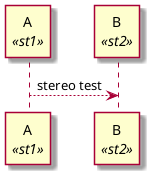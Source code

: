 @startuml

skin rose

' skinparam stereotypePosition top

' participant A<<st1>>
' participant B<<st2>>
' A --> B : stereo test

skinparam stereotypePosition bottom

participant A<<st1>>
participant B<<st2>>
A --> B : stereo test

@enduml
